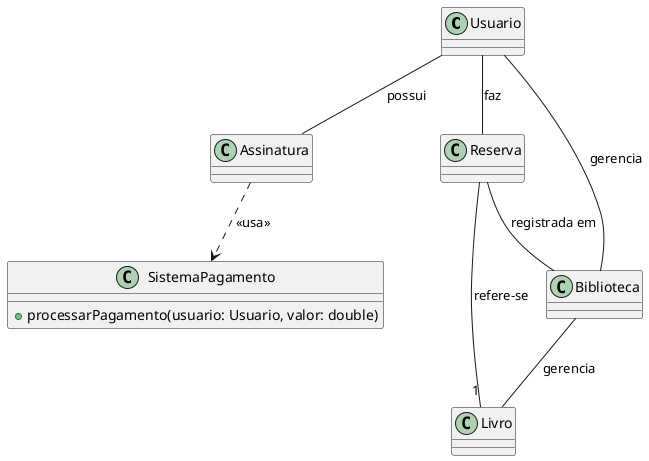 @startuml teste
' Diagrama de Classe - Biblioteca Digital

class Usuario {
  
}

class Livro {
  
}

class Biblioteca {
  
}

class Assinatura {
  
}

class Reserva {
  
}

class SistemaPagamento {
  + processarPagamento(usuario: Usuario, valor: double)
}

Usuario --  Reserva : faz
Reserva  -- "1" Livro : refere-se
Usuario  --  Assinatura : possui
Biblioteca  --  Livro : gerencia
Biblioteca  --  Usuario : gerencia
Reserva  --  Biblioteca : registrada em
Assinatura ..> SistemaPagamento : <<usa>>

@enduml
